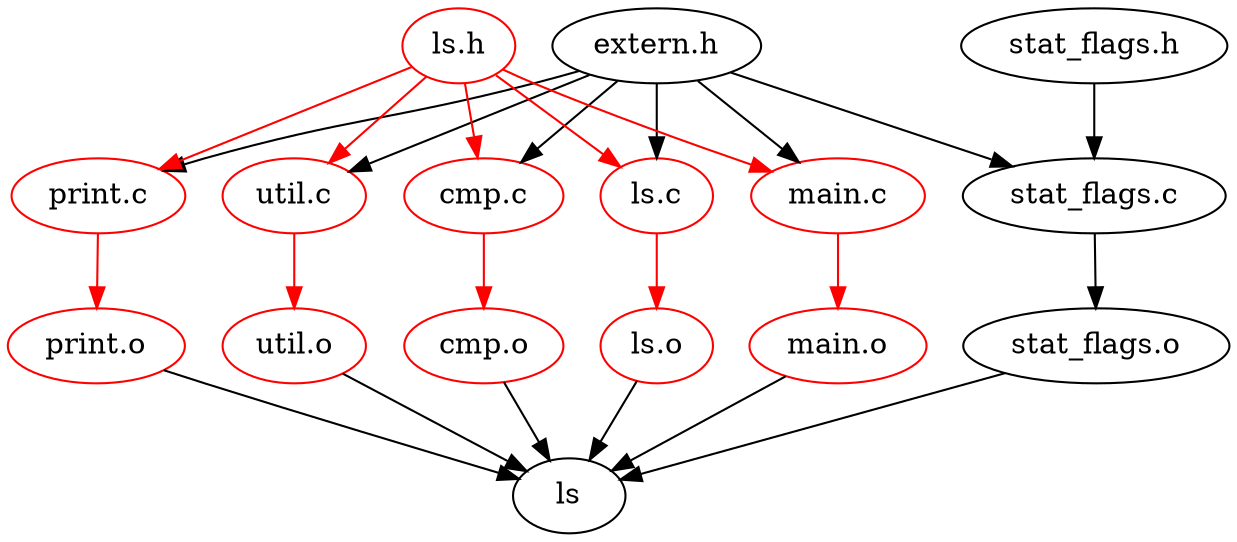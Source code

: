 digraph "make" {
	"cmp.o" -> "ls"
	"ls.o" -> "ls"
	"main.o" -> "ls"
	"print.o" -> "ls"
	"util.o" -> "ls"
	"stat_flags.o" -> "ls"
	"cmp.c" [ color="red" ];
	"cmp.c" -> "cmp.o" [color="red"];
	"cmp.o" [ color="red" ];
	"ls.c" [ color="red" ];
	"ls.c" -> "ls.o" [color="red"];
	"ls.o" [ color="red" ];
	"main.c" [ color="red" ];
	"main.c" -> "main.o" [color="red"];
	"main.o" [ color="red" ];
	"print.c" [ color="red" ];
	"print.c" -> "print.o" [color="red"];
	"print.o" [ color="red" ];
	"stat_flags.c" -> "stat_flags.o"
	"util.c" [ color="red" ];
	"util.c" -> "util.o" [color="red"];
	"util.o" [ color="red" ];
	"extern.h" -> "cmp.c"
	"extern.h" -> "ls.c"
	"extern.h" -> "main.c"
	"extern.h" -> "print.c"
	"extern.h" -> "stat_flags.c"
	"extern.h" -> "util.c"
	"ls.h" [ color="red" ];
	"ls.h" -> "cmp.c" [ color="red" ];
	"ls.h" -> "main.c" [ color="red"];
	"ls.h" -> "ls.c" [ color="red" ];
	"ls.h" -> "print.c" [ color="red"];
	"ls.h" -> "util.c" [ color="red"];
	"stat_flags.h" -> "stat_flags.c"
}
